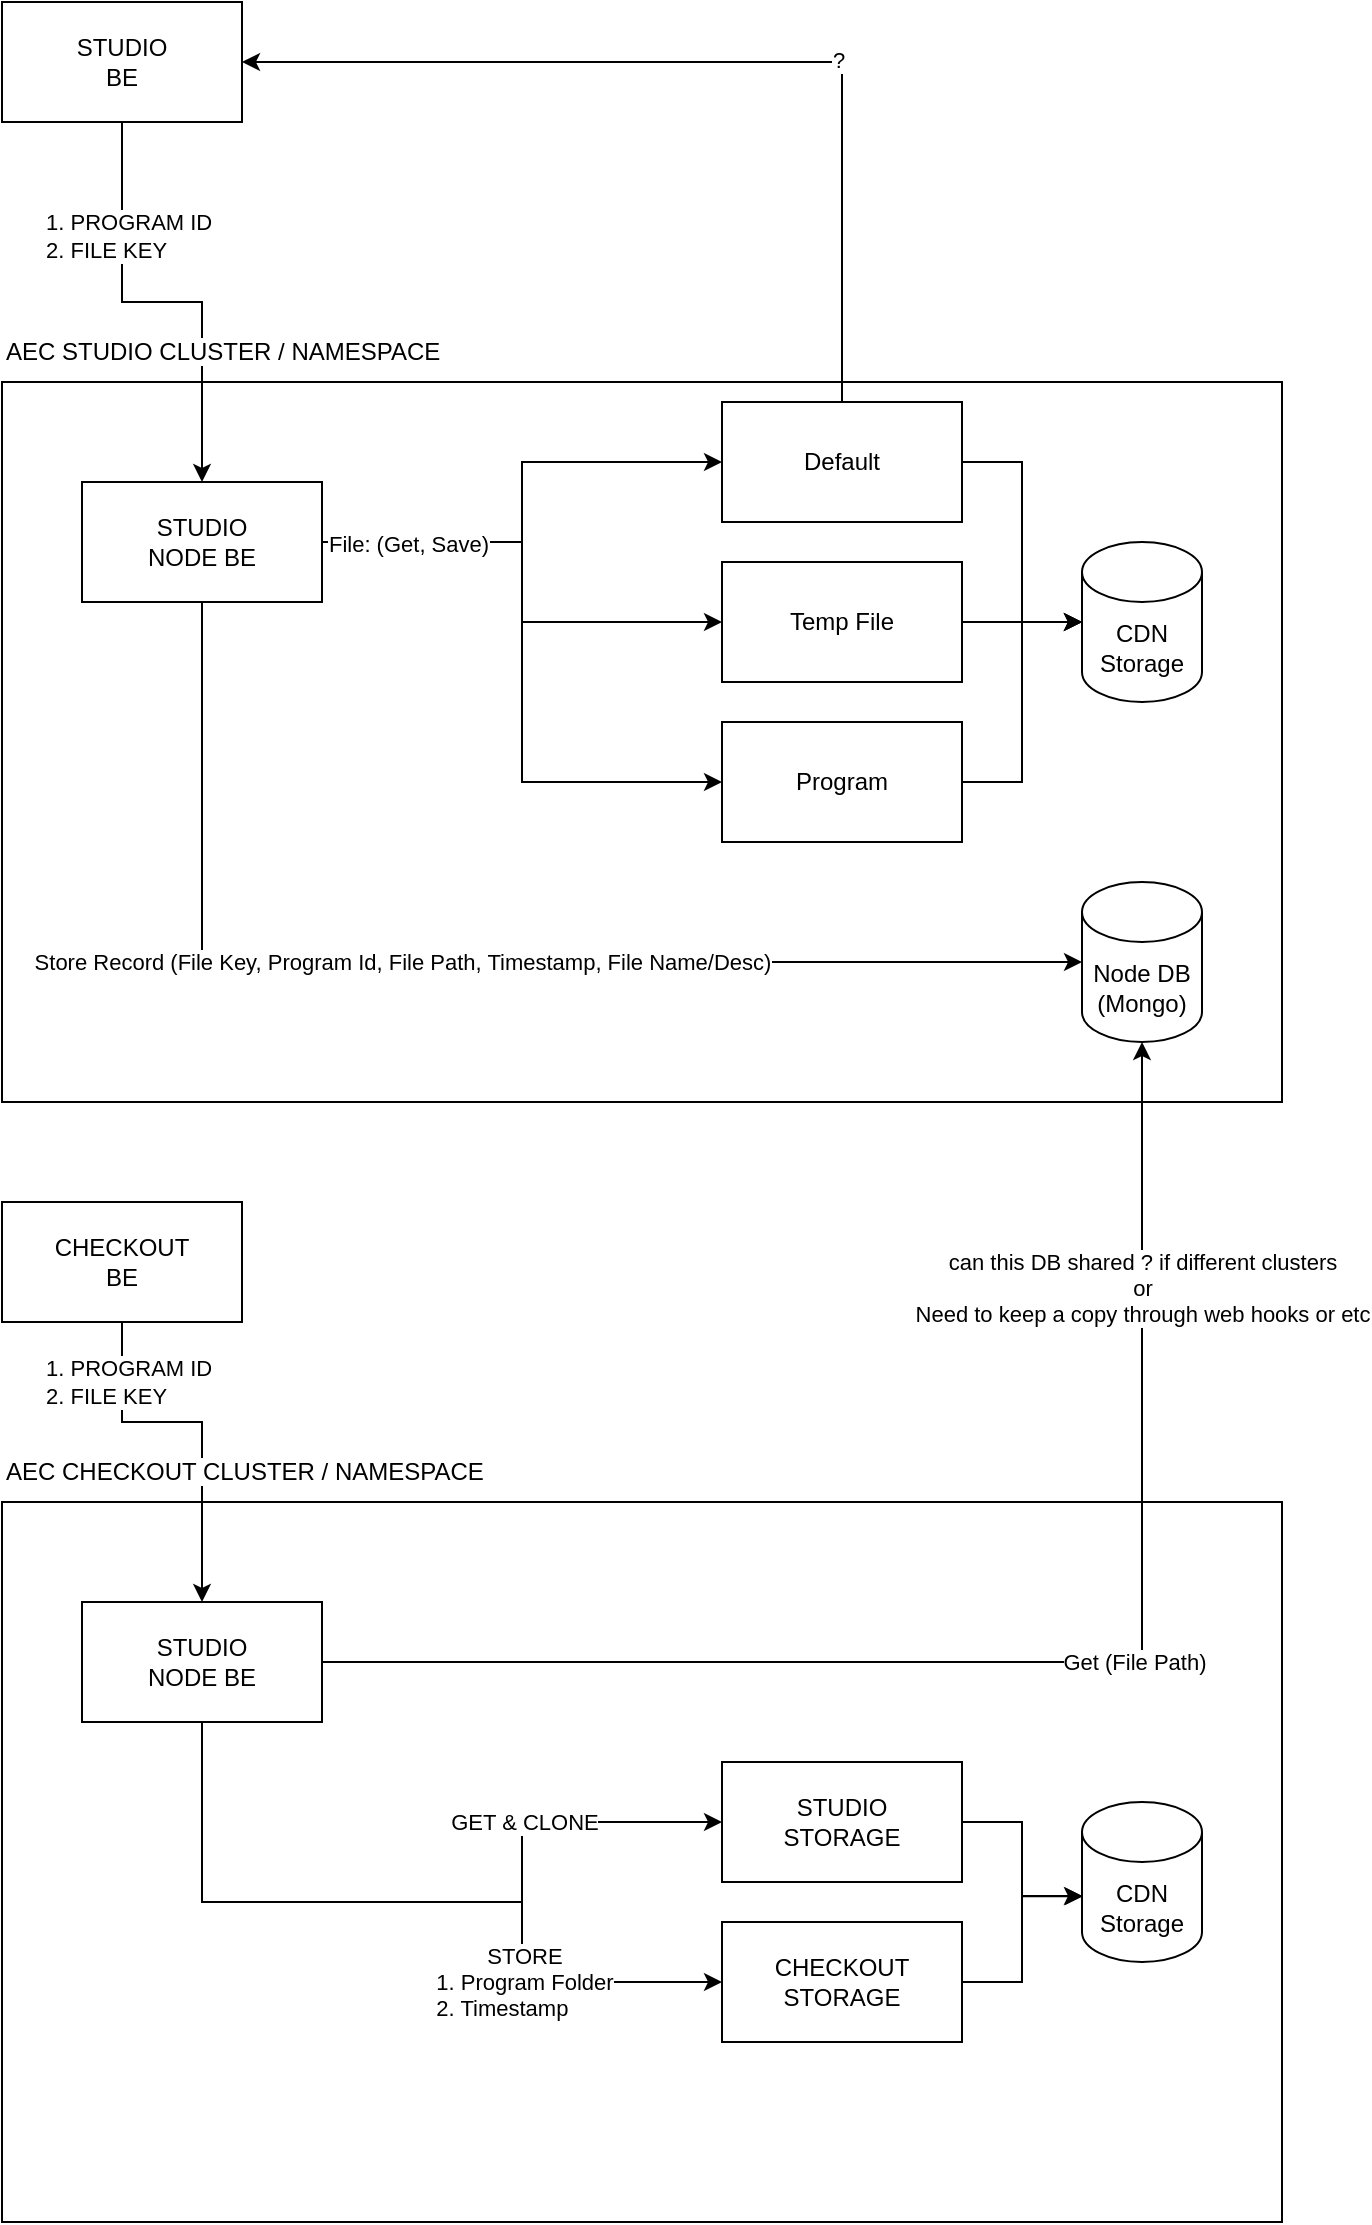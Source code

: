 <mxfile version="26.0.6">
  <diagram name="Page-1" id="LHnwR9ohENxwGmghNl4W">
    <mxGraphModel dx="1244" dy="716" grid="1" gridSize="10" guides="1" tooltips="1" connect="1" arrows="1" fold="1" page="1" pageScale="1" pageWidth="827" pageHeight="1169" math="0" shadow="0">
      <root>
        <mxCell id="0" />
        <mxCell id="1" parent="0" />
        <mxCell id="E_dDcokZDH6JsFaDzTF1-21" value="" style="rounded=0;whiteSpace=wrap;html=1;fillColor=none;" vertex="1" parent="1">
          <mxGeometry x="120" y="880" width="640" height="360" as="geometry" />
        </mxCell>
        <mxCell id="E_dDcokZDH6JsFaDzTF1-9" value="" style="rounded=0;whiteSpace=wrap;html=1;fillColor=none;" vertex="1" parent="1">
          <mxGeometry x="120" y="320" width="640" height="360" as="geometry" />
        </mxCell>
        <mxCell id="E_dDcokZDH6JsFaDzTF1-10" style="edgeStyle=orthogonalEdgeStyle;rounded=0;orthogonalLoop=1;jettySize=auto;html=1;entryX=0.5;entryY=0;entryDx=0;entryDy=0;" edge="1" parent="1" source="E_dDcokZDH6JsFaDzTF1-1" target="E_dDcokZDH6JsFaDzTF1-2">
          <mxGeometry relative="1" as="geometry" />
        </mxCell>
        <mxCell id="E_dDcokZDH6JsFaDzTF1-11" value="1. PROGRAM ID&lt;br&gt;2. FILE KEY" style="edgeLabel;html=1;align=left;verticalAlign=middle;resizable=0;points=[];" vertex="1" connectable="0" parent="E_dDcokZDH6JsFaDzTF1-10">
          <mxGeometry x="-0.482" relative="1" as="geometry">
            <mxPoint x="-40" as="offset" />
          </mxGeometry>
        </mxCell>
        <mxCell id="E_dDcokZDH6JsFaDzTF1-1" value="STUDIO&lt;br&gt;BE" style="rounded=0;whiteSpace=wrap;html=1;fillColor=none;" vertex="1" parent="1">
          <mxGeometry x="120" y="130" width="120" height="60" as="geometry" />
        </mxCell>
        <mxCell id="E_dDcokZDH6JsFaDzTF1-12" style="edgeStyle=orthogonalEdgeStyle;rounded=0;orthogonalLoop=1;jettySize=auto;html=1;entryX=0;entryY=0.5;entryDx=0;entryDy=0;" edge="1" parent="1" source="E_dDcokZDH6JsFaDzTF1-2" target="E_dDcokZDH6JsFaDzTF1-5">
          <mxGeometry relative="1" as="geometry" />
        </mxCell>
        <mxCell id="E_dDcokZDH6JsFaDzTF1-13" style="edgeStyle=orthogonalEdgeStyle;rounded=0;orthogonalLoop=1;jettySize=auto;html=1;entryX=0;entryY=0.5;entryDx=0;entryDy=0;" edge="1" parent="1" source="E_dDcokZDH6JsFaDzTF1-2" target="E_dDcokZDH6JsFaDzTF1-6">
          <mxGeometry relative="1" as="geometry" />
        </mxCell>
        <mxCell id="E_dDcokZDH6JsFaDzTF1-16" style="edgeStyle=orthogonalEdgeStyle;rounded=0;orthogonalLoop=1;jettySize=auto;html=1;entryX=0;entryY=0.5;entryDx=0;entryDy=0;" edge="1" parent="1" source="E_dDcokZDH6JsFaDzTF1-2" target="E_dDcokZDH6JsFaDzTF1-15">
          <mxGeometry relative="1" as="geometry" />
        </mxCell>
        <mxCell id="E_dDcokZDH6JsFaDzTF1-18" value="File: (Get, Save)" style="edgeLabel;html=1;align=center;verticalAlign=middle;resizable=0;points=[];" vertex="1" connectable="0" parent="E_dDcokZDH6JsFaDzTF1-16">
          <mxGeometry x="-0.731" y="-1" relative="1" as="geometry">
            <mxPoint as="offset" />
          </mxGeometry>
        </mxCell>
        <mxCell id="E_dDcokZDH6JsFaDzTF1-2" value="STUDIO&lt;br&gt;NODE BE" style="rounded=0;whiteSpace=wrap;html=1;fillColor=none;" vertex="1" parent="1">
          <mxGeometry x="160" y="370" width="120" height="60" as="geometry" />
        </mxCell>
        <mxCell id="E_dDcokZDH6JsFaDzTF1-3" value="Node DB&lt;br&gt;(Mongo)" style="shape=cylinder3;whiteSpace=wrap;html=1;boundedLbl=1;backgroundOutline=1;size=15;" vertex="1" parent="1">
          <mxGeometry x="660" y="570" width="60" height="80" as="geometry" />
        </mxCell>
        <mxCell id="E_dDcokZDH6JsFaDzTF1-4" value="CDN&lt;br&gt;Storage" style="shape=cylinder3;whiteSpace=wrap;html=1;boundedLbl=1;backgroundOutline=1;size=15;" vertex="1" parent="1">
          <mxGeometry x="660" y="400" width="60" height="80" as="geometry" />
        </mxCell>
        <mxCell id="E_dDcokZDH6JsFaDzTF1-41" style="edgeStyle=orthogonalEdgeStyle;rounded=0;orthogonalLoop=1;jettySize=auto;html=1;entryX=1;entryY=0.5;entryDx=0;entryDy=0;" edge="1" parent="1" source="E_dDcokZDH6JsFaDzTF1-5" target="E_dDcokZDH6JsFaDzTF1-1">
          <mxGeometry relative="1" as="geometry">
            <Array as="points">
              <mxPoint x="540" y="160" />
            </Array>
          </mxGeometry>
        </mxCell>
        <mxCell id="E_dDcokZDH6JsFaDzTF1-42" value="?" style="edgeLabel;html=1;align=center;verticalAlign=middle;resizable=0;points=[];" vertex="1" connectable="0" parent="E_dDcokZDH6JsFaDzTF1-41">
          <mxGeometry x="-0.266" y="-1" relative="1" as="geometry">
            <mxPoint as="offset" />
          </mxGeometry>
        </mxCell>
        <mxCell id="E_dDcokZDH6JsFaDzTF1-5" value="Default" style="rounded=0;whiteSpace=wrap;html=1;fillColor=none;" vertex="1" parent="1">
          <mxGeometry x="480" y="330" width="120" height="60" as="geometry" />
        </mxCell>
        <mxCell id="E_dDcokZDH6JsFaDzTF1-6" value="Temp File" style="rounded=0;whiteSpace=wrap;html=1;fillColor=none;" vertex="1" parent="1">
          <mxGeometry x="480" y="410" width="120" height="60" as="geometry" />
        </mxCell>
        <mxCell id="E_dDcokZDH6JsFaDzTF1-7" style="edgeStyle=orthogonalEdgeStyle;rounded=0;orthogonalLoop=1;jettySize=auto;html=1;entryX=0;entryY=0.5;entryDx=0;entryDy=0;entryPerimeter=0;" edge="1" parent="1" source="E_dDcokZDH6JsFaDzTF1-5" target="E_dDcokZDH6JsFaDzTF1-4">
          <mxGeometry relative="1" as="geometry" />
        </mxCell>
        <mxCell id="E_dDcokZDH6JsFaDzTF1-8" style="edgeStyle=orthogonalEdgeStyle;rounded=0;orthogonalLoop=1;jettySize=auto;html=1;entryX=0;entryY=0.5;entryDx=0;entryDy=0;entryPerimeter=0;" edge="1" parent="1" source="E_dDcokZDH6JsFaDzTF1-6" target="E_dDcokZDH6JsFaDzTF1-4">
          <mxGeometry relative="1" as="geometry" />
        </mxCell>
        <mxCell id="E_dDcokZDH6JsFaDzTF1-14" style="edgeStyle=orthogonalEdgeStyle;rounded=0;orthogonalLoop=1;jettySize=auto;html=1;entryX=0;entryY=0.5;entryDx=0;entryDy=0;entryPerimeter=0;" edge="1" parent="1" source="E_dDcokZDH6JsFaDzTF1-2" target="E_dDcokZDH6JsFaDzTF1-3">
          <mxGeometry relative="1" as="geometry">
            <Array as="points">
              <mxPoint x="220" y="610" />
            </Array>
          </mxGeometry>
        </mxCell>
        <mxCell id="E_dDcokZDH6JsFaDzTF1-19" value="Store Record (File Key, Program Id, File Path, Timestamp, File Name/Desc)" style="edgeLabel;html=1;align=center;verticalAlign=middle;resizable=0;points=[];" vertex="1" connectable="0" parent="E_dDcokZDH6JsFaDzTF1-14">
          <mxGeometry x="-0.416" y="1" relative="1" as="geometry">
            <mxPoint x="99" y="1" as="offset" />
          </mxGeometry>
        </mxCell>
        <mxCell id="E_dDcokZDH6JsFaDzTF1-15" value="Program" style="rounded=0;whiteSpace=wrap;html=1;fillColor=none;" vertex="1" parent="1">
          <mxGeometry x="480" y="490" width="120" height="60" as="geometry" />
        </mxCell>
        <mxCell id="E_dDcokZDH6JsFaDzTF1-17" style="edgeStyle=orthogonalEdgeStyle;rounded=0;orthogonalLoop=1;jettySize=auto;html=1;entryX=0;entryY=0.5;entryDx=0;entryDy=0;entryPerimeter=0;" edge="1" parent="1" source="E_dDcokZDH6JsFaDzTF1-15" target="E_dDcokZDH6JsFaDzTF1-4">
          <mxGeometry relative="1" as="geometry" />
        </mxCell>
        <mxCell id="E_dDcokZDH6JsFaDzTF1-25" style="edgeStyle=orthogonalEdgeStyle;rounded=0;orthogonalLoop=1;jettySize=auto;html=1;entryX=0.5;entryY=0;entryDx=0;entryDy=0;" edge="1" parent="1" source="E_dDcokZDH6JsFaDzTF1-20" target="E_dDcokZDH6JsFaDzTF1-24">
          <mxGeometry relative="1" as="geometry">
            <Array as="points">
              <mxPoint x="180" y="840" />
              <mxPoint x="220" y="840" />
            </Array>
          </mxGeometry>
        </mxCell>
        <mxCell id="E_dDcokZDH6JsFaDzTF1-26" value="1. PROGRAM ID&lt;br&gt;2. FILE KEY" style="edgeLabel;html=1;align=left;verticalAlign=middle;resizable=0;points=[];" vertex="1" connectable="0" parent="E_dDcokZDH6JsFaDzTF1-25">
          <mxGeometry x="-0.611" relative="1" as="geometry">
            <mxPoint x="-40" y="-5" as="offset" />
          </mxGeometry>
        </mxCell>
        <mxCell id="E_dDcokZDH6JsFaDzTF1-20" value="CHECKOUT&lt;br&gt;BE" style="rounded=0;whiteSpace=wrap;html=1;fillColor=none;" vertex="1" parent="1">
          <mxGeometry x="120" y="730" width="120" height="60" as="geometry" />
        </mxCell>
        <mxCell id="E_dDcokZDH6JsFaDzTF1-22" value="&lt;span style=&quot;background-color: light-dark(#ffffff, var(--ge-dark-color, #121212));&quot;&gt;AEC STUDIO CLUSTER / NAMESPACE&lt;/span&gt;" style="text;html=1;align=left;verticalAlign=middle;whiteSpace=wrap;rounded=0;" vertex="1" parent="1">
          <mxGeometry x="120" y="290" width="240" height="30" as="geometry" />
        </mxCell>
        <mxCell id="E_dDcokZDH6JsFaDzTF1-23" value="&lt;span style=&quot;background-color: light-dark(#ffffff, var(--ge-dark-color, #121212));&quot;&gt;AEC CHECKOUT CLUSTER / NAMESPACE&lt;/span&gt;" style="text;html=1;align=left;verticalAlign=middle;whiteSpace=wrap;rounded=0;" vertex="1" parent="1">
          <mxGeometry x="120" y="850" width="280" height="30" as="geometry" />
        </mxCell>
        <mxCell id="E_dDcokZDH6JsFaDzTF1-27" style="edgeStyle=orthogonalEdgeStyle;rounded=0;orthogonalLoop=1;jettySize=auto;html=1;" edge="1" parent="1" source="E_dDcokZDH6JsFaDzTF1-24" target="E_dDcokZDH6JsFaDzTF1-3">
          <mxGeometry relative="1" as="geometry" />
        </mxCell>
        <mxCell id="E_dDcokZDH6JsFaDzTF1-28" value="Get (File Path)" style="edgeLabel;html=1;align=center;verticalAlign=middle;resizable=0;points=[];" vertex="1" connectable="0" parent="E_dDcokZDH6JsFaDzTF1-27">
          <mxGeometry x="0.128" relative="1" as="geometry">
            <mxPoint as="offset" />
          </mxGeometry>
        </mxCell>
        <mxCell id="E_dDcokZDH6JsFaDzTF1-40" value="can this DB shared ? if different clusters&lt;br&gt;or&lt;br&gt;Need to keep a copy through web hooks or etc" style="edgeLabel;html=1;align=center;verticalAlign=middle;resizable=0;points=[];" vertex="1" connectable="0" parent="E_dDcokZDH6JsFaDzTF1-27">
          <mxGeometry x="0.659" relative="1" as="geometry">
            <mxPoint as="offset" />
          </mxGeometry>
        </mxCell>
        <mxCell id="E_dDcokZDH6JsFaDzTF1-32" style="edgeStyle=orthogonalEdgeStyle;rounded=0;orthogonalLoop=1;jettySize=auto;html=1;entryX=0;entryY=0.5;entryDx=0;entryDy=0;" edge="1" parent="1" source="E_dDcokZDH6JsFaDzTF1-24" target="E_dDcokZDH6JsFaDzTF1-30">
          <mxGeometry relative="1" as="geometry">
            <Array as="points">
              <mxPoint x="220" y="1080" />
              <mxPoint x="380" y="1080" />
              <mxPoint x="380" y="1040" />
            </Array>
          </mxGeometry>
        </mxCell>
        <mxCell id="E_dDcokZDH6JsFaDzTF1-38" value="GET &amp;amp; CLONE" style="edgeLabel;html=1;align=center;verticalAlign=middle;resizable=0;points=[];" vertex="1" connectable="0" parent="E_dDcokZDH6JsFaDzTF1-32">
          <mxGeometry x="0.493" relative="1" as="geometry">
            <mxPoint as="offset" />
          </mxGeometry>
        </mxCell>
        <mxCell id="E_dDcokZDH6JsFaDzTF1-33" style="edgeStyle=orthogonalEdgeStyle;rounded=0;orthogonalLoop=1;jettySize=auto;html=1;entryX=0;entryY=0.5;entryDx=0;entryDy=0;" edge="1" parent="1" source="E_dDcokZDH6JsFaDzTF1-24" target="E_dDcokZDH6JsFaDzTF1-31">
          <mxGeometry relative="1" as="geometry">
            <Array as="points">
              <mxPoint x="220" y="1080" />
              <mxPoint x="380" y="1080" />
              <mxPoint x="380" y="1120" />
            </Array>
          </mxGeometry>
        </mxCell>
        <mxCell id="E_dDcokZDH6JsFaDzTF1-39" value="STORE&lt;br&gt;&lt;div style=&quot;text-align: left;&quot;&gt;&lt;span style=&quot;background-color: light-dark(#ffffff, var(--ge-dark-color, #121212)); color: light-dark(rgb(0, 0, 0), rgb(255, 255, 255));&quot;&gt;1. Program Folder&lt;/span&gt;&lt;/div&gt;&lt;div style=&quot;text-align: left;&quot;&gt;&lt;span style=&quot;background-color: light-dark(#ffffff, var(--ge-dark-color, #121212)); color: light-dark(rgb(0, 0, 0), rgb(255, 255, 255));&quot;&gt;2. Timestamp&lt;/span&gt;&lt;/div&gt;" style="edgeLabel;html=1;align=center;verticalAlign=middle;resizable=0;points=[];" vertex="1" connectable="0" parent="E_dDcokZDH6JsFaDzTF1-33">
          <mxGeometry x="0.489" relative="1" as="geometry">
            <mxPoint as="offset" />
          </mxGeometry>
        </mxCell>
        <mxCell id="E_dDcokZDH6JsFaDzTF1-24" value="STUDIO&lt;br&gt;NODE BE" style="rounded=0;whiteSpace=wrap;html=1;fillColor=none;" vertex="1" parent="1">
          <mxGeometry x="160" y="930" width="120" height="60" as="geometry" />
        </mxCell>
        <mxCell id="E_dDcokZDH6JsFaDzTF1-29" value="CDN&lt;br&gt;Storage" style="shape=cylinder3;whiteSpace=wrap;html=1;boundedLbl=1;backgroundOutline=1;size=15;" vertex="1" parent="1">
          <mxGeometry x="660" y="1030" width="60" height="80" as="geometry" />
        </mxCell>
        <mxCell id="E_dDcokZDH6JsFaDzTF1-30" value="STUDIO&lt;br&gt;STORAGE" style="rounded=0;whiteSpace=wrap;html=1;fillColor=none;" vertex="1" parent="1">
          <mxGeometry x="480" y="1010" width="120" height="60" as="geometry" />
        </mxCell>
        <mxCell id="E_dDcokZDH6JsFaDzTF1-31" value="CHECKOUT&lt;br&gt;STORAGE" style="rounded=0;whiteSpace=wrap;html=1;fillColor=none;" vertex="1" parent="1">
          <mxGeometry x="480" y="1090" width="120" height="60" as="geometry" />
        </mxCell>
        <mxCell id="E_dDcokZDH6JsFaDzTF1-36" style="edgeStyle=orthogonalEdgeStyle;rounded=0;orthogonalLoop=1;jettySize=auto;html=1;entryX=0;entryY=0.588;entryDx=0;entryDy=0;entryPerimeter=0;" edge="1" parent="1" source="E_dDcokZDH6JsFaDzTF1-31" target="E_dDcokZDH6JsFaDzTF1-29">
          <mxGeometry relative="1" as="geometry" />
        </mxCell>
        <mxCell id="E_dDcokZDH6JsFaDzTF1-37" style="edgeStyle=orthogonalEdgeStyle;rounded=0;orthogonalLoop=1;jettySize=auto;html=1;entryX=0.007;entryY=0.589;entryDx=0;entryDy=0;entryPerimeter=0;" edge="1" parent="1" source="E_dDcokZDH6JsFaDzTF1-30" target="E_dDcokZDH6JsFaDzTF1-29">
          <mxGeometry relative="1" as="geometry" />
        </mxCell>
      </root>
    </mxGraphModel>
  </diagram>
</mxfile>
